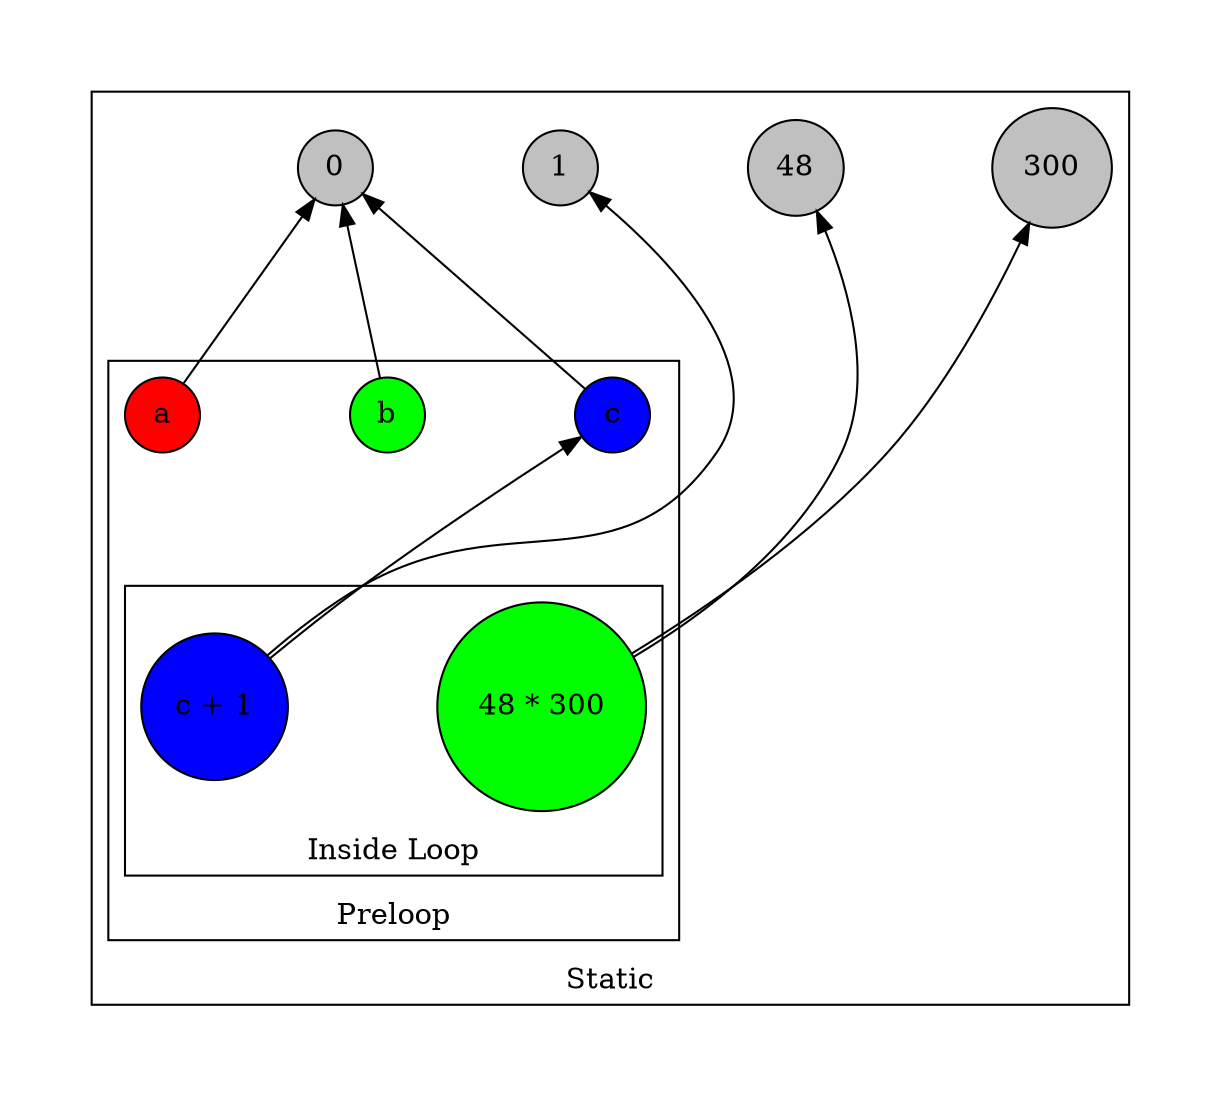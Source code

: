 digraph {
    rankdir=BT
    newrank=true;
    graph [pad="0.5", nodesep="1", ranksep="1"];
    node[shape="circle", style="filled", fillcolor="grey", label=" "]

    subgraph clusterStatic {
        label="Static"

        _0[label="0"]
        _1[label="1"]
        _48[label="48"]
        _300[label="300"]


        subgraph clusterPreLoop {
            label="Preloop"

            b[label="b", fillcolor="green"]
            a[label="a", fillcolor="red"]
            c[label="c", fillcolor="blue"]

            
            subgraph cluster_0 {
                label="Inside Loop"

                b2[label="48 * 300", fillcolor="green"]
                c2[label="c + 1", fillcolor="blue"]
            }
        }
    }


    a -> _0
    b -> _0
    c -> _0
    b2 -> _48, _300
    c2 -> c, _1

    {rank = same; _0; _1; _48; _300; }
    {rank = same; a; b; c; }
    {rank = same; b2; c2}
}